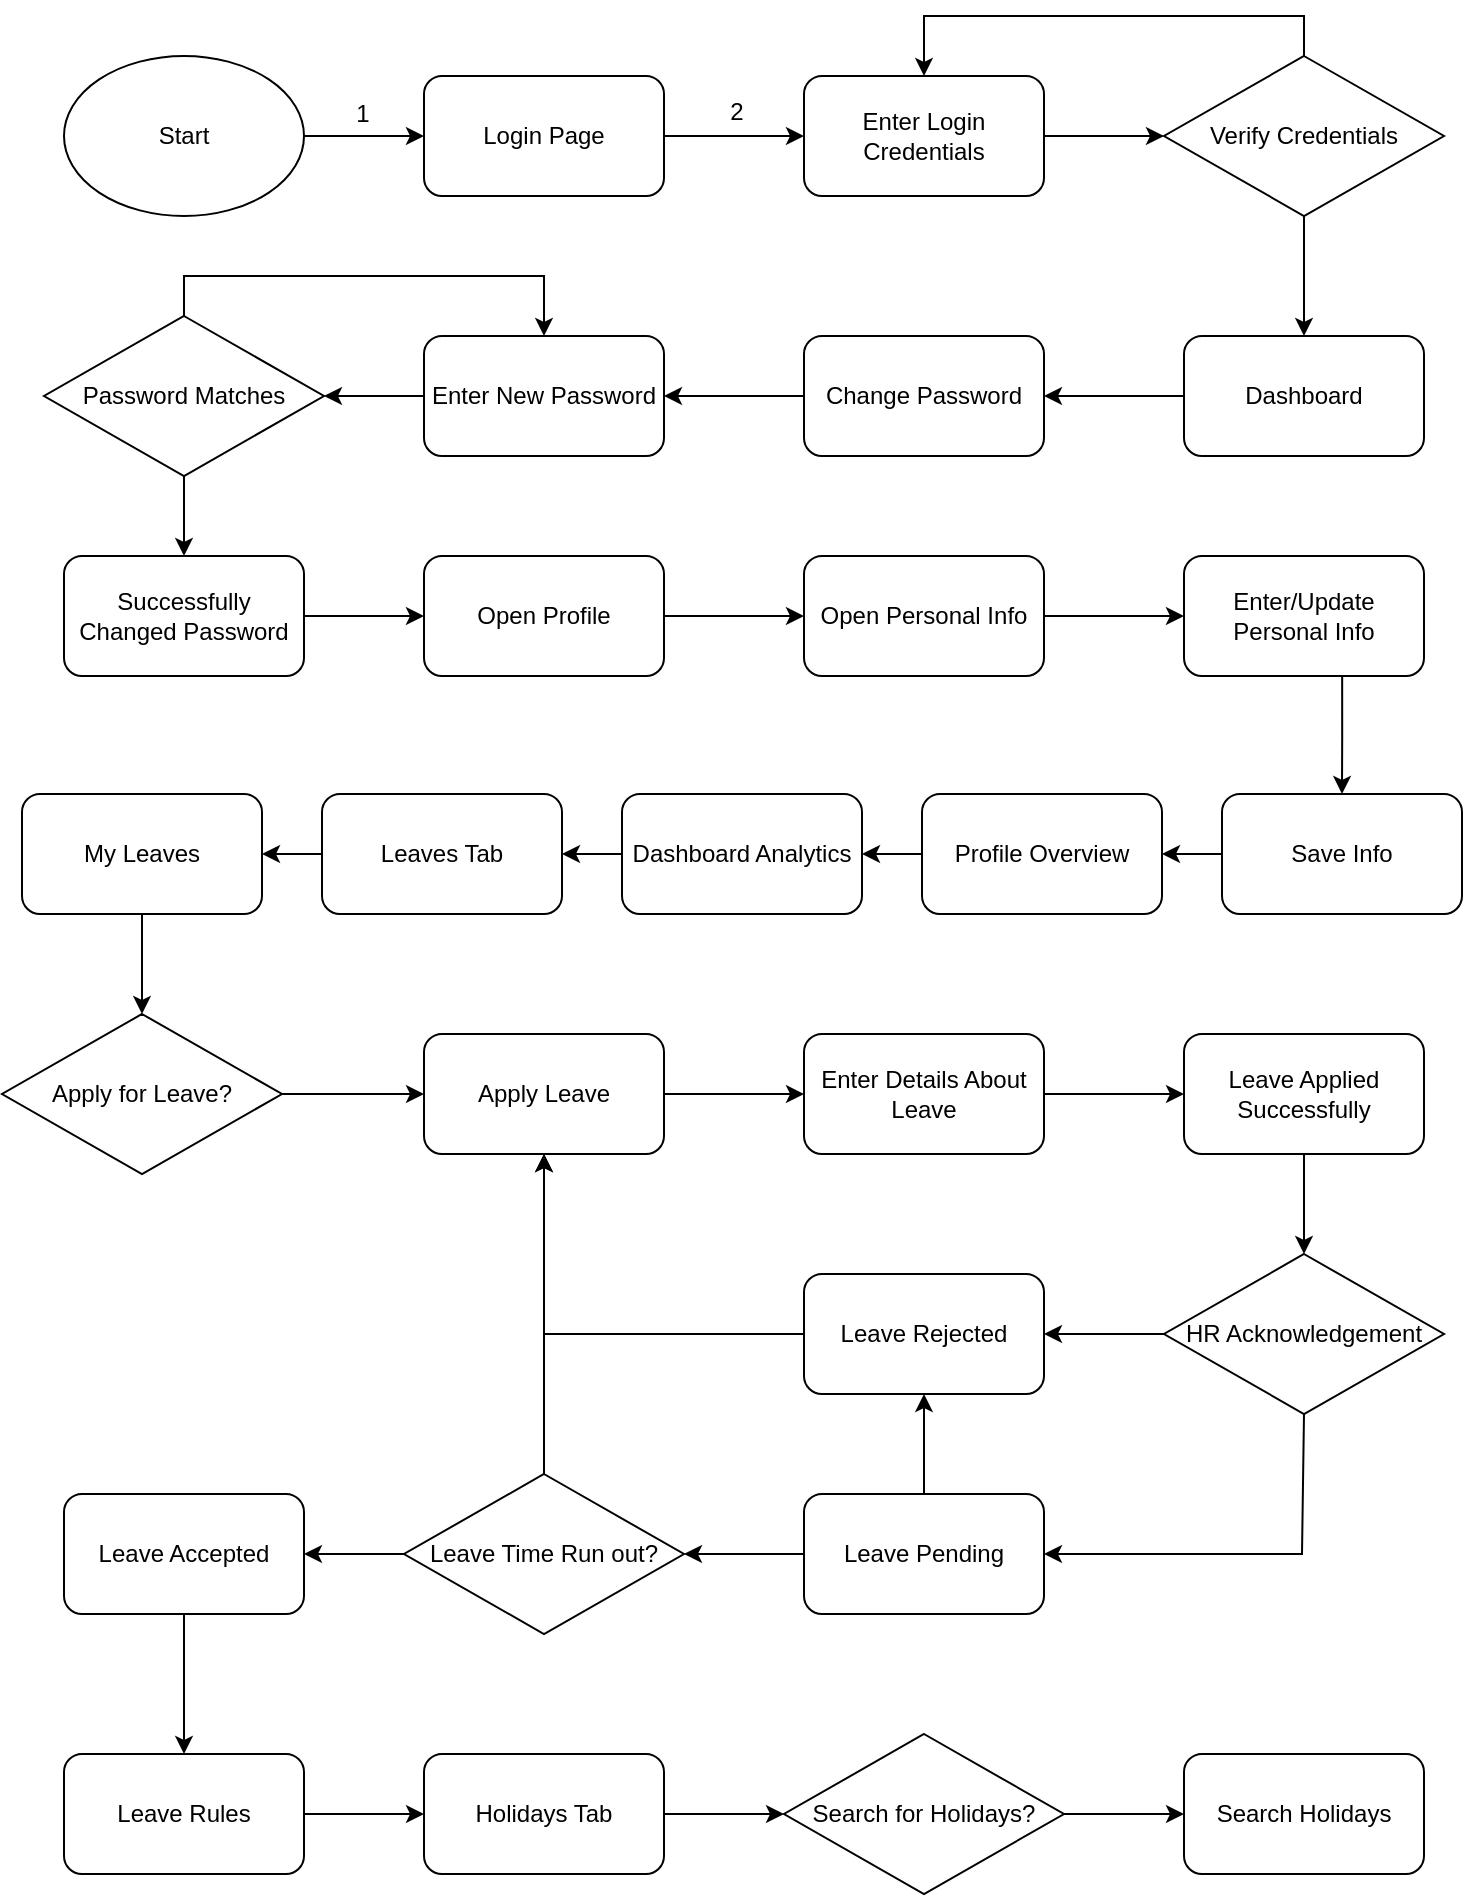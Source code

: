 <mxfile version="20.2.0" type="github">
  <diagram id="C5RBs43oDa-KdzZeNtuy" name="Page-1">
    <mxGraphModel dx="1185" dy="655" grid="1" gridSize="10" guides="1" tooltips="1" connect="1" arrows="1" fold="1" page="1" pageScale="1" pageWidth="827" pageHeight="1169" math="0" shadow="0">
      <root>
        <mxCell id="WIyWlLk6GJQsqaUBKTNV-0" />
        <mxCell id="WIyWlLk6GJQsqaUBKTNV-1" parent="WIyWlLk6GJQsqaUBKTNV-0" />
        <mxCell id="Q5633aPb97GIbdR3z-Nm-2" value="" style="edgeStyle=orthogonalEdgeStyle;rounded=0;orthogonalLoop=1;jettySize=auto;html=1;" edge="1" parent="WIyWlLk6GJQsqaUBKTNV-1" source="Q5633aPb97GIbdR3z-Nm-0" target="Q5633aPb97GIbdR3z-Nm-1">
          <mxGeometry relative="1" as="geometry" />
        </mxCell>
        <mxCell id="Q5633aPb97GIbdR3z-Nm-0" value="Start" style="ellipse;whiteSpace=wrap;html=1;" vertex="1" parent="WIyWlLk6GJQsqaUBKTNV-1">
          <mxGeometry x="51" y="51" width="120" height="80" as="geometry" />
        </mxCell>
        <mxCell id="Q5633aPb97GIbdR3z-Nm-4" value="" style="edgeStyle=orthogonalEdgeStyle;rounded=0;orthogonalLoop=1;jettySize=auto;html=1;" edge="1" parent="WIyWlLk6GJQsqaUBKTNV-1" source="Q5633aPb97GIbdR3z-Nm-1" target="Q5633aPb97GIbdR3z-Nm-3">
          <mxGeometry relative="1" as="geometry" />
        </mxCell>
        <mxCell id="Q5633aPb97GIbdR3z-Nm-1" value="Login Page" style="rounded=1;whiteSpace=wrap;html=1;" vertex="1" parent="WIyWlLk6GJQsqaUBKTNV-1">
          <mxGeometry x="231" y="61" width="120" height="60" as="geometry" />
        </mxCell>
        <mxCell id="Q5633aPb97GIbdR3z-Nm-6" value="" style="edgeStyle=orthogonalEdgeStyle;rounded=0;orthogonalLoop=1;jettySize=auto;html=1;" edge="1" parent="WIyWlLk6GJQsqaUBKTNV-1" source="Q5633aPb97GIbdR3z-Nm-3">
          <mxGeometry relative="1" as="geometry">
            <mxPoint x="601" y="91" as="targetPoint" />
          </mxGeometry>
        </mxCell>
        <mxCell id="Q5633aPb97GIbdR3z-Nm-3" value="Enter Login Credentials" style="rounded=1;whiteSpace=wrap;html=1;" vertex="1" parent="WIyWlLk6GJQsqaUBKTNV-1">
          <mxGeometry x="421" y="61" width="120" height="60" as="geometry" />
        </mxCell>
        <mxCell id="Q5633aPb97GIbdR3z-Nm-10" value="" style="edgeStyle=orthogonalEdgeStyle;rounded=0;orthogonalLoop=1;jettySize=auto;html=1;" edge="1" parent="WIyWlLk6GJQsqaUBKTNV-1" source="Q5633aPb97GIbdR3z-Nm-7" target="Q5633aPb97GIbdR3z-Nm-9">
          <mxGeometry relative="1" as="geometry" />
        </mxCell>
        <mxCell id="Q5633aPb97GIbdR3z-Nm-7" value="Verify Credentials" style="rhombus;whiteSpace=wrap;html=1;" vertex="1" parent="WIyWlLk6GJQsqaUBKTNV-1">
          <mxGeometry x="601" y="51" width="140" height="80" as="geometry" />
        </mxCell>
        <mxCell id="Q5633aPb97GIbdR3z-Nm-8" value="" style="endArrow=classic;html=1;rounded=0;exitX=0.5;exitY=0;exitDx=0;exitDy=0;entryX=0.5;entryY=0;entryDx=0;entryDy=0;" edge="1" parent="WIyWlLk6GJQsqaUBKTNV-1" source="Q5633aPb97GIbdR3z-Nm-7" target="Q5633aPb97GIbdR3z-Nm-3">
          <mxGeometry width="50" height="50" relative="1" as="geometry">
            <mxPoint x="481" y="61" as="sourcePoint" />
            <mxPoint x="531" y="11" as="targetPoint" />
            <Array as="points">
              <mxPoint x="671" y="31" />
              <mxPoint x="481" y="31" />
            </Array>
          </mxGeometry>
        </mxCell>
        <mxCell id="Q5633aPb97GIbdR3z-Nm-12" value="" style="edgeStyle=orthogonalEdgeStyle;rounded=0;orthogonalLoop=1;jettySize=auto;html=1;" edge="1" parent="WIyWlLk6GJQsqaUBKTNV-1" source="Q5633aPb97GIbdR3z-Nm-9" target="Q5633aPb97GIbdR3z-Nm-11">
          <mxGeometry relative="1" as="geometry" />
        </mxCell>
        <mxCell id="Q5633aPb97GIbdR3z-Nm-9" value="Dashboard" style="rounded=1;whiteSpace=wrap;html=1;" vertex="1" parent="WIyWlLk6GJQsqaUBKTNV-1">
          <mxGeometry x="611" y="191" width="120" height="60" as="geometry" />
        </mxCell>
        <mxCell id="Q5633aPb97GIbdR3z-Nm-15" value="" style="edgeStyle=orthogonalEdgeStyle;rounded=0;orthogonalLoop=1;jettySize=auto;html=1;" edge="1" parent="WIyWlLk6GJQsqaUBKTNV-1" source="Q5633aPb97GIbdR3z-Nm-11" target="Q5633aPb97GIbdR3z-Nm-14">
          <mxGeometry relative="1" as="geometry" />
        </mxCell>
        <mxCell id="Q5633aPb97GIbdR3z-Nm-11" value="Change Password" style="rounded=1;whiteSpace=wrap;html=1;" vertex="1" parent="WIyWlLk6GJQsqaUBKTNV-1">
          <mxGeometry x="421" y="191" width="120" height="60" as="geometry" />
        </mxCell>
        <mxCell id="Q5633aPb97GIbdR3z-Nm-17" value="" style="edgeStyle=orthogonalEdgeStyle;rounded=0;orthogonalLoop=1;jettySize=auto;html=1;" edge="1" parent="WIyWlLk6GJQsqaUBKTNV-1" source="Q5633aPb97GIbdR3z-Nm-14" target="Q5633aPb97GIbdR3z-Nm-16">
          <mxGeometry relative="1" as="geometry" />
        </mxCell>
        <mxCell id="Q5633aPb97GIbdR3z-Nm-14" value="Enter New Password" style="rounded=1;whiteSpace=wrap;html=1;" vertex="1" parent="WIyWlLk6GJQsqaUBKTNV-1">
          <mxGeometry x="231" y="191" width="120" height="60" as="geometry" />
        </mxCell>
        <mxCell id="Q5633aPb97GIbdR3z-Nm-20" value="" style="edgeStyle=orthogonalEdgeStyle;rounded=0;orthogonalLoop=1;jettySize=auto;html=1;" edge="1" parent="WIyWlLk6GJQsqaUBKTNV-1" source="Q5633aPb97GIbdR3z-Nm-16" target="Q5633aPb97GIbdR3z-Nm-19">
          <mxGeometry relative="1" as="geometry" />
        </mxCell>
        <mxCell id="Q5633aPb97GIbdR3z-Nm-16" value="Password Matches" style="rhombus;whiteSpace=wrap;html=1;" vertex="1" parent="WIyWlLk6GJQsqaUBKTNV-1">
          <mxGeometry x="41" y="181" width="140" height="80" as="geometry" />
        </mxCell>
        <mxCell id="Q5633aPb97GIbdR3z-Nm-18" value="" style="endArrow=classic;html=1;rounded=0;exitX=0.5;exitY=0;exitDx=0;exitDy=0;entryX=0.5;entryY=0;entryDx=0;entryDy=0;" edge="1" parent="WIyWlLk6GJQsqaUBKTNV-1" source="Q5633aPb97GIbdR3z-Nm-16" target="Q5633aPb97GIbdR3z-Nm-14">
          <mxGeometry width="50" height="50" relative="1" as="geometry">
            <mxPoint x="681" y="61" as="sourcePoint" />
            <mxPoint x="481" y="71" as="targetPoint" />
            <Array as="points">
              <mxPoint x="111" y="161" />
              <mxPoint x="291" y="161" />
            </Array>
          </mxGeometry>
        </mxCell>
        <mxCell id="Q5633aPb97GIbdR3z-Nm-22" value="" style="edgeStyle=orthogonalEdgeStyle;rounded=0;orthogonalLoop=1;jettySize=auto;html=1;" edge="1" parent="WIyWlLk6GJQsqaUBKTNV-1" source="Q5633aPb97GIbdR3z-Nm-19" target="Q5633aPb97GIbdR3z-Nm-21">
          <mxGeometry relative="1" as="geometry" />
        </mxCell>
        <mxCell id="Q5633aPb97GIbdR3z-Nm-19" value="Successfully Changed Password" style="rounded=1;whiteSpace=wrap;html=1;" vertex="1" parent="WIyWlLk6GJQsqaUBKTNV-1">
          <mxGeometry x="51" y="301" width="120" height="60" as="geometry" />
        </mxCell>
        <mxCell id="Q5633aPb97GIbdR3z-Nm-24" value="" style="edgeStyle=orthogonalEdgeStyle;rounded=0;orthogonalLoop=1;jettySize=auto;html=1;" edge="1" parent="WIyWlLk6GJQsqaUBKTNV-1" source="Q5633aPb97GIbdR3z-Nm-21" target="Q5633aPb97GIbdR3z-Nm-23">
          <mxGeometry relative="1" as="geometry" />
        </mxCell>
        <mxCell id="Q5633aPb97GIbdR3z-Nm-21" value="Open Profile" style="rounded=1;whiteSpace=wrap;html=1;" vertex="1" parent="WIyWlLk6GJQsqaUBKTNV-1">
          <mxGeometry x="231" y="301" width="120" height="60" as="geometry" />
        </mxCell>
        <mxCell id="Q5633aPb97GIbdR3z-Nm-26" value="" style="edgeStyle=orthogonalEdgeStyle;rounded=0;orthogonalLoop=1;jettySize=auto;html=1;" edge="1" parent="WIyWlLk6GJQsqaUBKTNV-1" source="Q5633aPb97GIbdR3z-Nm-23" target="Q5633aPb97GIbdR3z-Nm-25">
          <mxGeometry relative="1" as="geometry" />
        </mxCell>
        <mxCell id="Q5633aPb97GIbdR3z-Nm-23" value="Open Personal Info" style="rounded=1;whiteSpace=wrap;html=1;" vertex="1" parent="WIyWlLk6GJQsqaUBKTNV-1">
          <mxGeometry x="421" y="301" width="120" height="60" as="geometry" />
        </mxCell>
        <mxCell id="Q5633aPb97GIbdR3z-Nm-28" value="" style="edgeStyle=orthogonalEdgeStyle;rounded=0;orthogonalLoop=1;jettySize=auto;html=1;exitX=0.659;exitY=0.996;exitDx=0;exitDy=0;exitPerimeter=0;" edge="1" parent="WIyWlLk6GJQsqaUBKTNV-1" source="Q5633aPb97GIbdR3z-Nm-25" target="Q5633aPb97GIbdR3z-Nm-27">
          <mxGeometry relative="1" as="geometry" />
        </mxCell>
        <mxCell id="Q5633aPb97GIbdR3z-Nm-25" value="Enter/Update Personal Info" style="rounded=1;whiteSpace=wrap;html=1;" vertex="1" parent="WIyWlLk6GJQsqaUBKTNV-1">
          <mxGeometry x="611" y="301" width="120" height="60" as="geometry" />
        </mxCell>
        <mxCell id="Q5633aPb97GIbdR3z-Nm-30" value="" style="edgeStyle=orthogonalEdgeStyle;rounded=0;orthogonalLoop=1;jettySize=auto;html=1;" edge="1" parent="WIyWlLk6GJQsqaUBKTNV-1" source="Q5633aPb97GIbdR3z-Nm-27" target="Q5633aPb97GIbdR3z-Nm-29">
          <mxGeometry relative="1" as="geometry" />
        </mxCell>
        <mxCell id="Q5633aPb97GIbdR3z-Nm-27" value="Save Info" style="rounded=1;whiteSpace=wrap;html=1;" vertex="1" parent="WIyWlLk6GJQsqaUBKTNV-1">
          <mxGeometry x="630" y="420" width="120" height="60" as="geometry" />
        </mxCell>
        <mxCell id="Q5633aPb97GIbdR3z-Nm-32" value="" style="edgeStyle=orthogonalEdgeStyle;rounded=0;orthogonalLoop=1;jettySize=auto;html=1;" edge="1" parent="WIyWlLk6GJQsqaUBKTNV-1" source="Q5633aPb97GIbdR3z-Nm-29" target="Q5633aPb97GIbdR3z-Nm-31">
          <mxGeometry relative="1" as="geometry" />
        </mxCell>
        <mxCell id="Q5633aPb97GIbdR3z-Nm-29" value="Profile Overview" style="rounded=1;whiteSpace=wrap;html=1;" vertex="1" parent="WIyWlLk6GJQsqaUBKTNV-1">
          <mxGeometry x="480" y="420" width="120" height="60" as="geometry" />
        </mxCell>
        <mxCell id="Q5633aPb97GIbdR3z-Nm-35" value="" style="edgeStyle=orthogonalEdgeStyle;rounded=0;orthogonalLoop=1;jettySize=auto;html=1;" edge="1" parent="WIyWlLk6GJQsqaUBKTNV-1" source="Q5633aPb97GIbdR3z-Nm-31" target="Q5633aPb97GIbdR3z-Nm-34">
          <mxGeometry relative="1" as="geometry" />
        </mxCell>
        <mxCell id="Q5633aPb97GIbdR3z-Nm-31" value="Dashboard Analytics" style="rounded=1;whiteSpace=wrap;html=1;" vertex="1" parent="WIyWlLk6GJQsqaUBKTNV-1">
          <mxGeometry x="330" y="420" width="120" height="60" as="geometry" />
        </mxCell>
        <mxCell id="Q5633aPb97GIbdR3z-Nm-37" value="" style="edgeStyle=orthogonalEdgeStyle;rounded=0;orthogonalLoop=1;jettySize=auto;html=1;" edge="1" parent="WIyWlLk6GJQsqaUBKTNV-1" source="Q5633aPb97GIbdR3z-Nm-34" target="Q5633aPb97GIbdR3z-Nm-36">
          <mxGeometry relative="1" as="geometry" />
        </mxCell>
        <mxCell id="Q5633aPb97GIbdR3z-Nm-34" value="Leaves Tab" style="rounded=1;whiteSpace=wrap;html=1;" vertex="1" parent="WIyWlLk6GJQsqaUBKTNV-1">
          <mxGeometry x="180" y="420" width="120" height="60" as="geometry" />
        </mxCell>
        <mxCell id="Q5633aPb97GIbdR3z-Nm-39" value="" style="edgeStyle=orthogonalEdgeStyle;rounded=0;orthogonalLoop=1;jettySize=auto;html=1;exitX=0.5;exitY=1;exitDx=0;exitDy=0;" edge="1" parent="WIyWlLk6GJQsqaUBKTNV-1" source="Q5633aPb97GIbdR3z-Nm-36" target="Q5633aPb97GIbdR3z-Nm-38">
          <mxGeometry relative="1" as="geometry" />
        </mxCell>
        <mxCell id="Q5633aPb97GIbdR3z-Nm-36" value="My Leaves" style="rounded=1;whiteSpace=wrap;html=1;" vertex="1" parent="WIyWlLk6GJQsqaUBKTNV-1">
          <mxGeometry x="30" y="420" width="120" height="60" as="geometry" />
        </mxCell>
        <mxCell id="Q5633aPb97GIbdR3z-Nm-41" value="" style="edgeStyle=orthogonalEdgeStyle;rounded=0;orthogonalLoop=1;jettySize=auto;html=1;" edge="1" parent="WIyWlLk6GJQsqaUBKTNV-1" source="Q5633aPb97GIbdR3z-Nm-38" target="Q5633aPb97GIbdR3z-Nm-40">
          <mxGeometry relative="1" as="geometry" />
        </mxCell>
        <mxCell id="Q5633aPb97GIbdR3z-Nm-38" value="Apply for Leave?" style="rhombus;whiteSpace=wrap;html=1;" vertex="1" parent="WIyWlLk6GJQsqaUBKTNV-1">
          <mxGeometry x="20" y="530" width="140" height="80" as="geometry" />
        </mxCell>
        <mxCell id="Q5633aPb97GIbdR3z-Nm-43" value="" style="edgeStyle=orthogonalEdgeStyle;rounded=0;orthogonalLoop=1;jettySize=auto;html=1;" edge="1" parent="WIyWlLk6GJQsqaUBKTNV-1" source="Q5633aPb97GIbdR3z-Nm-40" target="Q5633aPb97GIbdR3z-Nm-42">
          <mxGeometry relative="1" as="geometry" />
        </mxCell>
        <mxCell id="Q5633aPb97GIbdR3z-Nm-40" value="Apply Leave" style="rounded=1;whiteSpace=wrap;html=1;" vertex="1" parent="WIyWlLk6GJQsqaUBKTNV-1">
          <mxGeometry x="231" y="540" width="120" height="60" as="geometry" />
        </mxCell>
        <mxCell id="Q5633aPb97GIbdR3z-Nm-45" value="" style="edgeStyle=orthogonalEdgeStyle;rounded=0;orthogonalLoop=1;jettySize=auto;html=1;" edge="1" parent="WIyWlLk6GJQsqaUBKTNV-1" source="Q5633aPb97GIbdR3z-Nm-42" target="Q5633aPb97GIbdR3z-Nm-44">
          <mxGeometry relative="1" as="geometry" />
        </mxCell>
        <mxCell id="Q5633aPb97GIbdR3z-Nm-42" value="Enter Details About Leave" style="rounded=1;whiteSpace=wrap;html=1;" vertex="1" parent="WIyWlLk6GJQsqaUBKTNV-1">
          <mxGeometry x="421" y="540" width="120" height="60" as="geometry" />
        </mxCell>
        <mxCell id="Q5633aPb97GIbdR3z-Nm-47" value="" style="edgeStyle=orthogonalEdgeStyle;rounded=0;orthogonalLoop=1;jettySize=auto;html=1;" edge="1" parent="WIyWlLk6GJQsqaUBKTNV-1" source="Q5633aPb97GIbdR3z-Nm-44" target="Q5633aPb97GIbdR3z-Nm-46">
          <mxGeometry relative="1" as="geometry" />
        </mxCell>
        <mxCell id="Q5633aPb97GIbdR3z-Nm-44" value="Leave Applied Successfully" style="rounded=1;whiteSpace=wrap;html=1;" vertex="1" parent="WIyWlLk6GJQsqaUBKTNV-1">
          <mxGeometry x="611" y="540" width="120" height="60" as="geometry" />
        </mxCell>
        <mxCell id="Q5633aPb97GIbdR3z-Nm-49" value="" style="edgeStyle=orthogonalEdgeStyle;rounded=0;orthogonalLoop=1;jettySize=auto;html=1;" edge="1" parent="WIyWlLk6GJQsqaUBKTNV-1" source="Q5633aPb97GIbdR3z-Nm-46" target="Q5633aPb97GIbdR3z-Nm-48">
          <mxGeometry relative="1" as="geometry" />
        </mxCell>
        <mxCell id="Q5633aPb97GIbdR3z-Nm-46" value="HR Acknowledgement" style="rhombus;whiteSpace=wrap;html=1;" vertex="1" parent="WIyWlLk6GJQsqaUBKTNV-1">
          <mxGeometry x="601" y="650" width="140" height="80" as="geometry" />
        </mxCell>
        <mxCell id="Q5633aPb97GIbdR3z-Nm-48" value="Leave Rejected" style="rounded=1;whiteSpace=wrap;html=1;" vertex="1" parent="WIyWlLk6GJQsqaUBKTNV-1">
          <mxGeometry x="421" y="660" width="120" height="60" as="geometry" />
        </mxCell>
        <mxCell id="Q5633aPb97GIbdR3z-Nm-55" value="" style="edgeStyle=orthogonalEdgeStyle;rounded=0;orthogonalLoop=1;jettySize=auto;html=1;" edge="1" parent="WIyWlLk6GJQsqaUBKTNV-1" source="Q5633aPb97GIbdR3z-Nm-51" target="Q5633aPb97GIbdR3z-Nm-48">
          <mxGeometry relative="1" as="geometry" />
        </mxCell>
        <mxCell id="Q5633aPb97GIbdR3z-Nm-58" value="" style="edgeStyle=orthogonalEdgeStyle;rounded=0;orthogonalLoop=1;jettySize=auto;html=1;" edge="1" parent="WIyWlLk6GJQsqaUBKTNV-1" source="Q5633aPb97GIbdR3z-Nm-51" target="Q5633aPb97GIbdR3z-Nm-56">
          <mxGeometry relative="1" as="geometry" />
        </mxCell>
        <mxCell id="Q5633aPb97GIbdR3z-Nm-51" value="Leave Pending" style="rounded=1;whiteSpace=wrap;html=1;" vertex="1" parent="WIyWlLk6GJQsqaUBKTNV-1">
          <mxGeometry x="421" y="770" width="120" height="60" as="geometry" />
        </mxCell>
        <mxCell id="Q5633aPb97GIbdR3z-Nm-52" value="" style="endArrow=classic;html=1;rounded=0;entryX=1;entryY=0.5;entryDx=0;entryDy=0;exitX=0.5;exitY=1;exitDx=0;exitDy=0;" edge="1" parent="WIyWlLk6GJQsqaUBKTNV-1" source="Q5633aPb97GIbdR3z-Nm-46" target="Q5633aPb97GIbdR3z-Nm-51">
          <mxGeometry width="50" height="50" relative="1" as="geometry">
            <mxPoint x="680" y="800" as="sourcePoint" />
            <mxPoint x="430" y="570" as="targetPoint" />
            <Array as="points">
              <mxPoint x="670" y="800" />
            </Array>
          </mxGeometry>
        </mxCell>
        <mxCell id="Q5633aPb97GIbdR3z-Nm-54" value="" style="endArrow=classic;html=1;rounded=0;entryX=0.5;entryY=1;entryDx=0;entryDy=0;exitX=0;exitY=0.5;exitDx=0;exitDy=0;" edge="1" parent="WIyWlLk6GJQsqaUBKTNV-1" source="Q5633aPb97GIbdR3z-Nm-48" target="Q5633aPb97GIbdR3z-Nm-40">
          <mxGeometry width="50" height="50" relative="1" as="geometry">
            <mxPoint x="340" y="690" as="sourcePoint" />
            <mxPoint x="390" y="640" as="targetPoint" />
            <Array as="points">
              <mxPoint x="291" y="690" />
            </Array>
          </mxGeometry>
        </mxCell>
        <mxCell id="Q5633aPb97GIbdR3z-Nm-60" value="" style="edgeStyle=orthogonalEdgeStyle;rounded=0;orthogonalLoop=1;jettySize=auto;html=1;" edge="1" parent="WIyWlLk6GJQsqaUBKTNV-1" source="Q5633aPb97GIbdR3z-Nm-56" target="Q5633aPb97GIbdR3z-Nm-59">
          <mxGeometry relative="1" as="geometry" />
        </mxCell>
        <mxCell id="Q5633aPb97GIbdR3z-Nm-56" value="Leave Time Run out?" style="rhombus;whiteSpace=wrap;html=1;" vertex="1" parent="WIyWlLk6GJQsqaUBKTNV-1">
          <mxGeometry x="221" y="760" width="140" height="80" as="geometry" />
        </mxCell>
        <mxCell id="Q5633aPb97GIbdR3z-Nm-57" value="" style="endArrow=classic;html=1;rounded=0;entryX=0.5;entryY=1;entryDx=0;entryDy=0;exitX=0.5;exitY=0;exitDx=0;exitDy=0;" edge="1" parent="WIyWlLk6GJQsqaUBKTNV-1" source="Q5633aPb97GIbdR3z-Nm-56" target="Q5633aPb97GIbdR3z-Nm-40">
          <mxGeometry width="50" height="50" relative="1" as="geometry">
            <mxPoint x="340" y="690" as="sourcePoint" />
            <mxPoint x="390" y="640" as="targetPoint" />
          </mxGeometry>
        </mxCell>
        <mxCell id="Q5633aPb97GIbdR3z-Nm-62" value="" style="edgeStyle=orthogonalEdgeStyle;rounded=0;orthogonalLoop=1;jettySize=auto;html=1;" edge="1" parent="WIyWlLk6GJQsqaUBKTNV-1" source="Q5633aPb97GIbdR3z-Nm-59" target="Q5633aPb97GIbdR3z-Nm-61">
          <mxGeometry relative="1" as="geometry" />
        </mxCell>
        <mxCell id="Q5633aPb97GIbdR3z-Nm-59" value="Leave Accepted" style="rounded=1;whiteSpace=wrap;html=1;" vertex="1" parent="WIyWlLk6GJQsqaUBKTNV-1">
          <mxGeometry x="51" y="770" width="120" height="60" as="geometry" />
        </mxCell>
        <mxCell id="Q5633aPb97GIbdR3z-Nm-67" value="" style="edgeStyle=orthogonalEdgeStyle;rounded=0;orthogonalLoop=1;jettySize=auto;html=1;" edge="1" parent="WIyWlLk6GJQsqaUBKTNV-1" source="Q5633aPb97GIbdR3z-Nm-61" target="Q5633aPb97GIbdR3z-Nm-66">
          <mxGeometry relative="1" as="geometry" />
        </mxCell>
        <mxCell id="Q5633aPb97GIbdR3z-Nm-61" value="Leave Rules" style="rounded=1;whiteSpace=wrap;html=1;" vertex="1" parent="WIyWlLk6GJQsqaUBKTNV-1">
          <mxGeometry x="51" y="900" width="120" height="60" as="geometry" />
        </mxCell>
        <mxCell id="Q5633aPb97GIbdR3z-Nm-64" value="1" style="text;html=1;align=center;verticalAlign=middle;resizable=0;points=[];autosize=1;strokeColor=none;fillColor=none;" vertex="1" parent="WIyWlLk6GJQsqaUBKTNV-1">
          <mxGeometry x="185" y="65" width="30" height="30" as="geometry" />
        </mxCell>
        <mxCell id="Q5633aPb97GIbdR3z-Nm-65" value="2" style="text;html=1;align=center;verticalAlign=middle;resizable=0;points=[];autosize=1;strokeColor=none;fillColor=none;" vertex="1" parent="WIyWlLk6GJQsqaUBKTNV-1">
          <mxGeometry x="372" y="64" width="30" height="30" as="geometry" />
        </mxCell>
        <mxCell id="Q5633aPb97GIbdR3z-Nm-70" value="" style="edgeStyle=orthogonalEdgeStyle;rounded=0;orthogonalLoop=1;jettySize=auto;html=1;" edge="1" parent="WIyWlLk6GJQsqaUBKTNV-1" source="Q5633aPb97GIbdR3z-Nm-66" target="Q5633aPb97GIbdR3z-Nm-69">
          <mxGeometry relative="1" as="geometry" />
        </mxCell>
        <mxCell id="Q5633aPb97GIbdR3z-Nm-66" value="Holidays Tab" style="rounded=1;whiteSpace=wrap;html=1;" vertex="1" parent="WIyWlLk6GJQsqaUBKTNV-1">
          <mxGeometry x="231" y="900" width="120" height="60" as="geometry" />
        </mxCell>
        <mxCell id="Q5633aPb97GIbdR3z-Nm-72" value="" style="edgeStyle=orthogonalEdgeStyle;rounded=0;orthogonalLoop=1;jettySize=auto;html=1;" edge="1" parent="WIyWlLk6GJQsqaUBKTNV-1" source="Q5633aPb97GIbdR3z-Nm-69" target="Q5633aPb97GIbdR3z-Nm-71">
          <mxGeometry relative="1" as="geometry" />
        </mxCell>
        <mxCell id="Q5633aPb97GIbdR3z-Nm-69" value="Search for Holidays?" style="rhombus;whiteSpace=wrap;html=1;" vertex="1" parent="WIyWlLk6GJQsqaUBKTNV-1">
          <mxGeometry x="411" y="890" width="140" height="80" as="geometry" />
        </mxCell>
        <mxCell id="Q5633aPb97GIbdR3z-Nm-71" value="Search Holidays" style="rounded=1;whiteSpace=wrap;html=1;" vertex="1" parent="WIyWlLk6GJQsqaUBKTNV-1">
          <mxGeometry x="611" y="900" width="120" height="60" as="geometry" />
        </mxCell>
      </root>
    </mxGraphModel>
  </diagram>
</mxfile>
